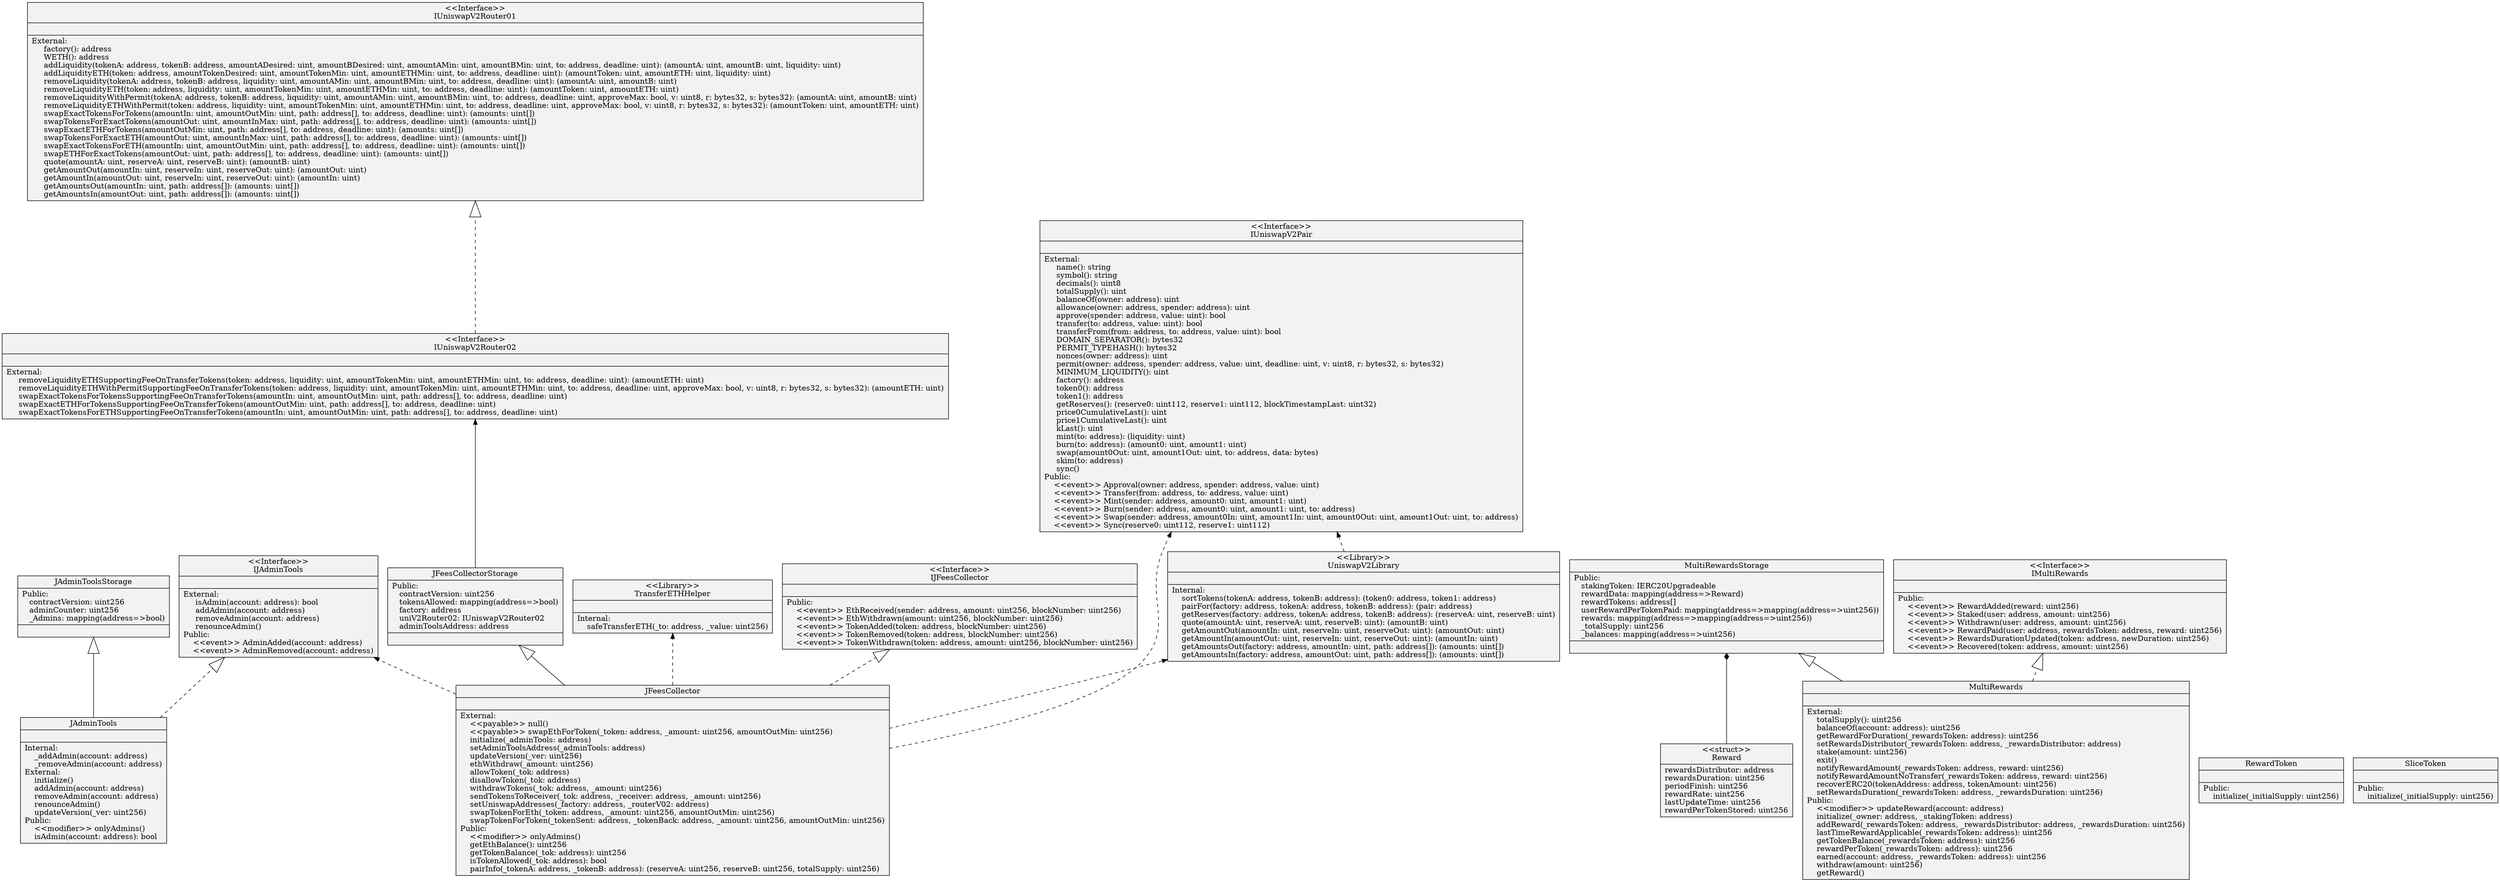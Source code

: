 
digraph UmlClassDiagram {
rankdir=BT
color=black
arrowhead=open
node [shape=record, style=filled, fillcolor=gray95]
subgraph  graph_0 {
label="contracts"
0 [label="{JAdminTools| | Internal:\l\ \ \ \ _addAdmin(account: address)\l\ \ \ \ _removeAdmin(account: address)\lExternal:\l\ \ \ \ initialize()\l\ \ \ \ addAdmin(account: address)\l\ \ \ \ removeAdmin(account: address)\l\ \ \ \ renounceAdmin()\l\ \ \ \ updateVersion(_ver: uint256)\lPublic:\l\ \ \ \ \<\<modifier\>\> onlyAdmins()\l\ \ \ \ isAdmin(account: address): bool\l}"]
1 [label="{JAdminToolsStorage| Public:\l\ \ \ contractVersion: uint256\l\ \ \ adminCounter: uint256\l\ \ \ _Admins: mapping\(address=\>bool\)\l| }"]
2 [label="{JFeesCollector| | External:\l\ \ \ \ \<\<payable\>\> null()\l\ \ \ \ \<\<payable\>\> swapEthForToken(_token: address, _amount: uint256, amountOutMin: uint256)\l\ \ \ \ initialize(_adminTools: address)\l\ \ \ \ setAdminToolsAddress(_adminTools: address)\l\ \ \ \ updateVersion(_ver: uint256)\l\ \ \ \ ethWithdraw(_amount: uint256)\l\ \ \ \ allowToken(_tok: address)\l\ \ \ \ disallowToken(_tok: address)\l\ \ \ \ withdrawTokens(_tok: address, _amount: uint256)\l\ \ \ \ sendTokensToReceiver(_tok: address, _receiver: address, _amount: uint256)\l\ \ \ \ setUniswapAddresses(_factory: address, _routerV02: address)\l\ \ \ \ swapTokenForEth(_token: address, _amount: uint256, amountOutMin: uint256)\l\ \ \ \ swapTokenForToken(_tokenSent: address, _tokenBack: address, _amount: uint256, amountOutMin: uint256)\lPublic:\l\ \ \ \ \<\<modifier\>\> onlyAdmins()\l\ \ \ \ getEthBalance(): uint256\l\ \ \ \ getTokenBalance(_tok: address): uint256\l\ \ \ \ isTokenAllowed(_tok: address): bool\l\ \ \ \ pairInfo(_tokenA: address, _tokenB: address): (reserveA: uint256, reserveB: uint256, totalSupply: uint256)\l}"]
3 [label="{JFeesCollectorStorage| Public:\l\ \ \ contractVersion: uint256\l\ \ \ tokensAllowed: mapping\(address=\>bool\)\l\ \ \ factory: address\l\ \ \ uniV2Router02: IUniswapV2Router02\l\ \ \ adminToolsAddress: address\l| }"]
4 [label="{MultiRewards| | External:\l\ \ \ \ totalSupply(): uint256\l\ \ \ \ balanceOf(account: address): uint256\l\ \ \ \ getRewardForDuration(_rewardsToken: address): uint256\l\ \ \ \ setRewardsDistributor(_rewardsToken: address, _rewardsDistributor: address)\l\ \ \ \ stake(amount: uint256)\l\ \ \ \ exit()\l\ \ \ \ notifyRewardAmount(_rewardsToken: address, reward: uint256)\l\ \ \ \ notifyRewardAmountNoTransfer(_rewardsToken: address, reward: uint256)\l\ \ \ \ recoverERC20(tokenAddress: address, tokenAmount: uint256)\l\ \ \ \ setRewardsDuration(_rewardsToken: address, _rewardsDuration: uint256)\lPublic:\l\ \ \ \ \<\<modifier\>\> updateReward(account: address)\l\ \ \ \ initialize(_owner: address, _stakingToken: address)\l\ \ \ \ addReward(_rewardsToken: address, _rewardsDistributor: address, _rewardsDuration: uint256)\l\ \ \ \ lastTimeRewardApplicable(_rewardsToken: address): uint256\l\ \ \ \ getTokenBalance(_rewardsToken: address): uint256\l\ \ \ \ rewardPerToken(_rewardsToken: address): uint256\l\ \ \ \ earned(account: address, _rewardsToken: address): uint256\l\ \ \ \ withdraw(amount: uint256)\l\ \ \ \ getReward()\l}"]
5 [label="{MultiRewardsStorage| Public:\l\ \ \ stakingToken: IERC20Upgradeable\l\ \ \ rewardData: mapping\(address=\>Reward\)\l\ \ \ rewardTokens: address[]\l\ \ \ userRewardPerTokenPaid: mapping\(address=\>mapping\(address=\>uint256\)\)\l\ \ \ rewards: mapping\(address=\>mapping\(address=\>uint256\)\)\l\ \ \ _totalSupply: uint256\l\ \ \ _balances: mapping\(address=\>uint256\)\l| }"]
"5struct0" [label="{\<\<struct\>\>\nReward|rewardsDistributor: address\lrewardsDuration: uint256\lperiodFinish: uint256\lrewardRate: uint256\llastUpdateTime: uint256\lrewardPerTokenStored: uint256\l}"]
"5struct0" -> 5 [arrowhead=diamond, weight=3]
6 [label="{\<\<Library\>\>\nTransferETHHelper| | Internal:\l\ \ \ \ safeTransferETH(_to: address, _value: uint256)\l}"]
}
subgraph  graph_1 {
label="contracts/interfaces"
7 [label="{\<\<Interface\>\>\nIJAdminTools| | External:\l\ \ \ \  isAdmin(account: address): bool\l\ \ \ \  addAdmin(account: address)\l\ \ \ \  removeAdmin(account: address)\l\ \ \ \  renounceAdmin()\lPublic:\l\ \ \ \ \<\<event\>\> AdminAdded(account: address)\l\ \ \ \ \<\<event\>\> AdminRemoved(account: address)\l}"]
8 [label="{\<\<Interface\>\>\nIJFeesCollector| | Public:\l\ \ \ \ \<\<event\>\> EthReceived(sender: address, amount: uint256, blockNumber: uint256)\l\ \ \ \ \<\<event\>\> EthWithdrawn(amount: uint256, blockNumber: uint256)\l\ \ \ \ \<\<event\>\> TokenAdded(token: address, blockNumber: uint256)\l\ \ \ \ \<\<event\>\> TokenRemoved(token: address, blockNumber: uint256)\l\ \ \ \ \<\<event\>\> TokenWithdrawn(token: address, amount: uint256, blockNumber: uint256)\l}"]
9 [label="{\<\<Interface\>\>\nIMultiRewards| | Public:\l\ \ \ \ \<\<event\>\> RewardAdded(reward: uint256)\l\ \ \ \ \<\<event\>\> Staked(user: address, amount: uint256)\l\ \ \ \ \<\<event\>\> Withdrawn(user: address, amount: uint256)\l\ \ \ \ \<\<event\>\> RewardPaid(user: address, rewardsToken: address, reward: uint256)\l\ \ \ \ \<\<event\>\> RewardsDurationUpdated(token: address, newDuration: uint256)\l\ \ \ \ \<\<event\>\> Recovered(token: address, amount: uint256)\l}"]
10 [label="{\<\<Interface\>\>\nIUniswapV2Pair| | External:\l\ \ \ \  name(): string\l\ \ \ \  symbol(): string\l\ \ \ \  decimals(): uint8\l\ \ \ \  totalSupply(): uint\l\ \ \ \  balanceOf(owner: address): uint\l\ \ \ \  allowance(owner: address, spender: address): uint\l\ \ \ \  approve(spender: address, value: uint): bool\l\ \ \ \  transfer(to: address, value: uint): bool\l\ \ \ \  transferFrom(from: address, to: address, value: uint): bool\l\ \ \ \  DOMAIN_SEPARATOR(): bytes32\l\ \ \ \  PERMIT_TYPEHASH(): bytes32\l\ \ \ \  nonces(owner: address): uint\l\ \ \ \  permit(owner: address, spender: address, value: uint, deadline: uint, v: uint8, r: bytes32, s: bytes32)\l\ \ \ \  MINIMUM_LIQUIDITY(): uint\l\ \ \ \  factory(): address\l\ \ \ \  token0(): address\l\ \ \ \  token1(): address\l\ \ \ \  getReserves(): (reserve0: uint112, reserve1: uint112, blockTimestampLast: uint32)\l\ \ \ \  price0CumulativeLast(): uint\l\ \ \ \  price1CumulativeLast(): uint\l\ \ \ \  kLast(): uint\l\ \ \ \  mint(to: address): (liquidity: uint)\l\ \ \ \  burn(to: address): (amount0: uint, amount1: uint)\l\ \ \ \  swap(amount0Out: uint, amount1Out: uint, to: address, data: bytes)\l\ \ \ \  skim(to: address)\l\ \ \ \  sync()\lPublic:\l\ \ \ \ \<\<event\>\> Approval(owner: address, spender: address, value: uint)\l\ \ \ \ \<\<event\>\> Transfer(from: address, to: address, value: uint)\l\ \ \ \ \<\<event\>\> Mint(sender: address, amount0: uint, amount1: uint)\l\ \ \ \ \<\<event\>\> Burn(sender: address, amount0: uint, amount1: uint, to: address)\l\ \ \ \ \<\<event\>\> Swap(sender: address, amount0In: uint, amount1In: uint, amount0Out: uint, amount1Out: uint, to: address)\l\ \ \ \ \<\<event\>\> Sync(reserve0: uint112, reserve1: uint112)\l}"]
11 [label="{\<\<Interface\>\>\nIUniswapV2Router01| | External:\l\ \ \ \  factory(): address\l\ \ \ \  WETH(): address\l\ \ \ \  addLiquidity(tokenA: address, tokenB: address, amountADesired: uint, amountBDesired: uint, amountAMin: uint, amountBMin: uint, to: address, deadline: uint): (amountA: uint, amountB: uint, liquidity: uint)\l\ \ \ \  addLiquidityETH(token: address, amountTokenDesired: uint, amountTokenMin: uint, amountETHMin: uint, to: address, deadline: uint): (amountToken: uint, amountETH: uint, liquidity: uint)\l\ \ \ \  removeLiquidity(tokenA: address, tokenB: address, liquidity: uint, amountAMin: uint, amountBMin: uint, to: address, deadline: uint): (amountA: uint, amountB: uint)\l\ \ \ \  removeLiquidityETH(token: address, liquidity: uint, amountTokenMin: uint, amountETHMin: uint, to: address, deadline: uint): (amountToken: uint, amountETH: uint)\l\ \ \ \  removeLiquidityWithPermit(tokenA: address, tokenB: address, liquidity: uint, amountAMin: uint, amountBMin: uint, to: address, deadline: uint, approveMax: bool, v: uint8, r: bytes32, s: bytes32): (amountA: uint, amountB: uint)\l\ \ \ \  removeLiquidityETHWithPermit(token: address, liquidity: uint, amountTokenMin: uint, amountETHMin: uint, to: address, deadline: uint, approveMax: bool, v: uint8, r: bytes32, s: bytes32): (amountToken: uint, amountETH: uint)\l\ \ \ \  swapExactTokensForTokens(amountIn: uint, amountOutMin: uint, path: address[], to: address, deadline: uint): (amounts: uint[])\l\ \ \ \  swapTokensForExactTokens(amountOut: uint, amountInMax: uint, path: address[], to: address, deadline: uint): (amounts: uint[])\l\ \ \ \  swapExactETHForTokens(amountOutMin: uint, path: address[], to: address, deadline: uint): (amounts: uint[])\l\ \ \ \  swapTokensForExactETH(amountOut: uint, amountInMax: uint, path: address[], to: address, deadline: uint): (amounts: uint[])\l\ \ \ \  swapExactTokensForETH(amountIn: uint, amountOutMin: uint, path: address[], to: address, deadline: uint): (amounts: uint[])\l\ \ \ \  swapETHForExactTokens(amountOut: uint, path: address[], to: address, deadline: uint): (amounts: uint[])\l\ \ \ \  quote(amountA: uint, reserveA: uint, reserveB: uint): (amountB: uint)\l\ \ \ \  getAmountOut(amountIn: uint, reserveIn: uint, reserveOut: uint): (amountOut: uint)\l\ \ \ \  getAmountIn(amountOut: uint, reserveIn: uint, reserveOut: uint): (amountIn: uint)\l\ \ \ \  getAmountsOut(amountIn: uint, path: address[]): (amounts: uint[])\l\ \ \ \  getAmountsIn(amountOut: uint, path: address[]): (amounts: uint[])\l}"]
12 [label="{\<\<Interface\>\>\nIUniswapV2Router02| | External:\l\ \ \ \  removeLiquidityETHSupportingFeeOnTransferTokens(token: address, liquidity: uint, amountTokenMin: uint, amountETHMin: uint, to: address, deadline: uint): (amountETH: uint)\l\ \ \ \  removeLiquidityETHWithPermitSupportingFeeOnTransferTokens(token: address, liquidity: uint, amountTokenMin: uint, amountETHMin: uint, to: address, deadline: uint, approveMax: bool, v: uint8, r: bytes32, s: bytes32): (amountETH: uint)\l\ \ \ \  swapExactTokensForTokensSupportingFeeOnTransferTokens(amountIn: uint, amountOutMin: uint, path: address[], to: address, deadline: uint)\l\ \ \ \  swapExactETHForTokensSupportingFeeOnTransferTokens(amountOutMin: uint, path: address[], to: address, deadline: uint)\l\ \ \ \  swapExactTokensForETHSupportingFeeOnTransferTokens(amountIn: uint, amountOutMin: uint, path: address[], to: address, deadline: uint)\l}"]
}
subgraph  graph_2 {
label="contracts/mocks"
13 [label="{RewardToken| | Public:\l\ \ \ \ initialize(_initialSupply: uint256)\l}"]
14 [label="{SliceToken| | Public:\l\ \ \ \ initialize(_initialSupply: uint256)\l}"]
}
subgraph  graph_3 {
label="contracts/uniswap"
15 [label="{\<\<Library\>\>\nUniswapV2Library| | Internal:\l\ \ \ \ sortTokens(tokenA: address, tokenB: address): (token0: address, token1: address)\l\ \ \ \ pairFor(factory: address, tokenA: address, tokenB: address): (pair: address)\l\ \ \ \ getReserves(factory: address, tokenA: address, tokenB: address): (reserveA: uint, reserveB: uint)\l\ \ \ \ quote(amountA: uint, reserveA: uint, reserveB: uint): (amountB: uint)\l\ \ \ \ getAmountOut(amountIn: uint, reserveIn: uint, reserveOut: uint): (amountOut: uint)\l\ \ \ \ getAmountIn(amountOut: uint, reserveIn: uint, reserveOut: uint): (amountIn: uint)\l\ \ \ \ getAmountsOut(factory: address, amountIn: uint, path: address[]): (amounts: uint[])\l\ \ \ \ getAmountsIn(factory: address, amountOut: uint, path: address[]): (amounts: uint[])\l}"]
}
0 -> 1 [arrowhead=empty, arrowsize=3, weight=4, ]
0 -> 7 [style=dashed, arrowhead=empty, arrowsize=3, weight=3, ]
2 -> 3 [arrowhead=empty, arrowsize=3, weight=4, ]
2 -> 8 [style=dashed, arrowhead=empty, arrowsize=3, weight=3, ]
2 -> 7 [style=dashed, ]
2 -> 6 [style=dashed, ]
2 -> 10 [style=dashed, ]
2 -> 15 [style=dashed, ]
3 -> 12 []
4 -> 5 [arrowhead=empty, arrowsize=3, weight=4, ]
4 -> 9 [style=dashed, arrowhead=empty, arrowsize=3, weight=3, ]
12 -> 11 [style=dashed, arrowhead=empty, arrowsize=3, weight=3, ]
15 -> 10 [style=dashed, ]
}
